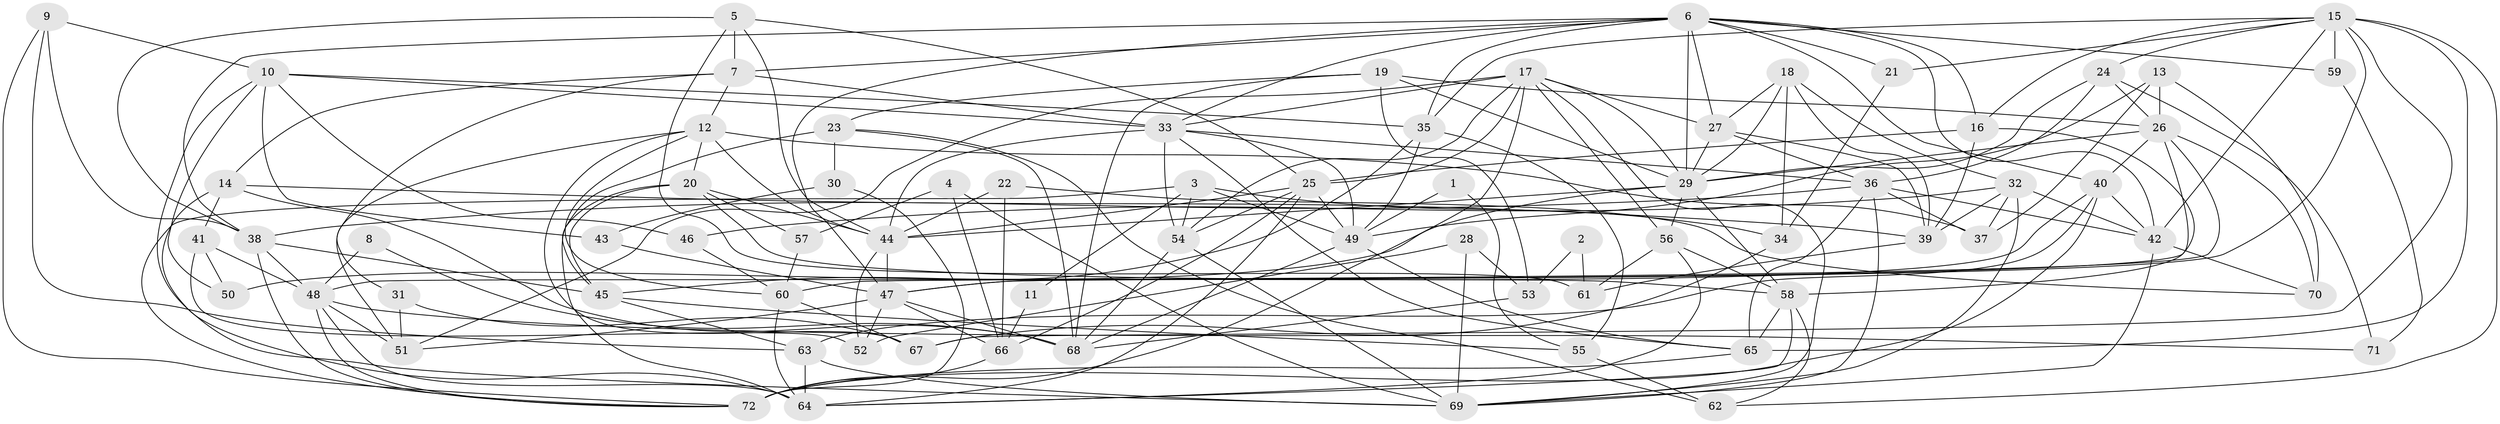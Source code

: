 // original degree distribution, {2: 0.16666666666666666, 6: 0.0763888888888889, 4: 0.2847222222222222, 7: 0.05555555555555555, 3: 0.2222222222222222, 5: 0.18055555555555555, 8: 0.013888888888888888}
// Generated by graph-tools (version 1.1) at 2025/37/03/04/25 23:37:09]
// undirected, 72 vertices, 199 edges
graph export_dot {
  node [color=gray90,style=filled];
  1;
  2;
  3;
  4;
  5;
  6;
  7;
  8;
  9;
  10;
  11;
  12;
  13;
  14;
  15;
  16;
  17;
  18;
  19;
  20;
  21;
  22;
  23;
  24;
  25;
  26;
  27;
  28;
  29;
  30;
  31;
  32;
  33;
  34;
  35;
  36;
  37;
  38;
  39;
  40;
  41;
  42;
  43;
  44;
  45;
  46;
  47;
  48;
  49;
  50;
  51;
  52;
  53;
  54;
  55;
  56;
  57;
  58;
  59;
  60;
  61;
  62;
  63;
  64;
  65;
  66;
  67;
  68;
  69;
  70;
  71;
  72;
  1 -- 49 [weight=1.0];
  1 -- 55 [weight=1.0];
  2 -- 53 [weight=1.0];
  2 -- 61 [weight=1.0];
  3 -- 11 [weight=1.0];
  3 -- 34 [weight=1.0];
  3 -- 49 [weight=1.0];
  3 -- 54 [weight=1.0];
  3 -- 72 [weight=1.0];
  4 -- 57 [weight=1.0];
  4 -- 66 [weight=1.0];
  4 -- 69 [weight=1.0];
  5 -- 7 [weight=1.0];
  5 -- 25 [weight=1.0];
  5 -- 38 [weight=1.0];
  5 -- 44 [weight=1.0];
  5 -- 61 [weight=1.0];
  6 -- 7 [weight=1.0];
  6 -- 16 [weight=1.0];
  6 -- 21 [weight=1.0];
  6 -- 27 [weight=1.0];
  6 -- 29 [weight=1.0];
  6 -- 33 [weight=1.0];
  6 -- 35 [weight=1.0];
  6 -- 38 [weight=1.0];
  6 -- 40 [weight=1.0];
  6 -- 42 [weight=1.0];
  6 -- 47 [weight=1.0];
  6 -- 59 [weight=1.0];
  7 -- 12 [weight=1.0];
  7 -- 14 [weight=1.0];
  7 -- 31 [weight=1.0];
  7 -- 33 [weight=2.0];
  8 -- 48 [weight=1.0];
  8 -- 68 [weight=1.0];
  9 -- 10 [weight=1.0];
  9 -- 38 [weight=1.0];
  9 -- 63 [weight=1.0];
  9 -- 72 [weight=1.0];
  10 -- 33 [weight=1.0];
  10 -- 35 [weight=1.0];
  10 -- 43 [weight=1.0];
  10 -- 46 [weight=1.0];
  10 -- 50 [weight=1.0];
  10 -- 69 [weight=1.0];
  11 -- 66 [weight=1.0];
  12 -- 20 [weight=1.0];
  12 -- 37 [weight=1.0];
  12 -- 44 [weight=2.0];
  12 -- 51 [weight=1.0];
  12 -- 60 [weight=1.0];
  12 -- 67 [weight=1.0];
  13 -- 26 [weight=1.0];
  13 -- 37 [weight=1.0];
  13 -- 49 [weight=1.0];
  13 -- 70 [weight=1.0];
  14 -- 39 [weight=1.0];
  14 -- 41 [weight=1.0];
  14 -- 64 [weight=1.0];
  14 -- 68 [weight=1.0];
  15 -- 16 [weight=1.0];
  15 -- 21 [weight=1.0];
  15 -- 24 [weight=1.0];
  15 -- 35 [weight=1.0];
  15 -- 42 [weight=1.0];
  15 -- 47 [weight=1.0];
  15 -- 59 [weight=2.0];
  15 -- 62 [weight=1.0];
  15 -- 65 [weight=2.0];
  15 -- 67 [weight=1.0];
  16 -- 25 [weight=1.0];
  16 -- 39 [weight=1.0];
  16 -- 58 [weight=1.0];
  17 -- 25 [weight=1.0];
  17 -- 27 [weight=1.0];
  17 -- 29 [weight=1.0];
  17 -- 33 [weight=1.0];
  17 -- 51 [weight=1.0];
  17 -- 54 [weight=1.0];
  17 -- 56 [weight=1.0];
  17 -- 69 [weight=1.0];
  17 -- 72 [weight=1.0];
  18 -- 27 [weight=1.0];
  18 -- 29 [weight=1.0];
  18 -- 32 [weight=1.0];
  18 -- 34 [weight=1.0];
  18 -- 39 [weight=1.0];
  19 -- 23 [weight=1.0];
  19 -- 26 [weight=1.0];
  19 -- 29 [weight=1.0];
  19 -- 53 [weight=1.0];
  19 -- 68 [weight=1.0];
  20 -- 44 [weight=1.0];
  20 -- 45 [weight=2.0];
  20 -- 57 [weight=1.0];
  20 -- 58 [weight=1.0];
  20 -- 64 [weight=1.0];
  21 -- 34 [weight=1.0];
  22 -- 44 [weight=1.0];
  22 -- 66 [weight=1.0];
  22 -- 70 [weight=1.0];
  23 -- 30 [weight=1.0];
  23 -- 45 [weight=1.0];
  23 -- 62 [weight=1.0];
  23 -- 68 [weight=1.0];
  24 -- 26 [weight=1.0];
  24 -- 29 [weight=1.0];
  24 -- 36 [weight=1.0];
  24 -- 71 [weight=1.0];
  25 -- 44 [weight=2.0];
  25 -- 49 [weight=2.0];
  25 -- 54 [weight=1.0];
  25 -- 64 [weight=1.0];
  25 -- 66 [weight=1.0];
  26 -- 29 [weight=1.0];
  26 -- 40 [weight=1.0];
  26 -- 48 [weight=1.0];
  26 -- 60 [weight=1.0];
  26 -- 70 [weight=2.0];
  27 -- 29 [weight=1.0];
  27 -- 36 [weight=1.0];
  27 -- 39 [weight=1.0];
  28 -- 52 [weight=1.0];
  28 -- 53 [weight=1.0];
  28 -- 69 [weight=1.0];
  29 -- 44 [weight=2.0];
  29 -- 50 [weight=1.0];
  29 -- 56 [weight=1.0];
  29 -- 58 [weight=1.0];
  30 -- 43 [weight=1.0];
  30 -- 72 [weight=1.0];
  31 -- 51 [weight=1.0];
  31 -- 67 [weight=1.0];
  32 -- 37 [weight=1.0];
  32 -- 39 [weight=1.0];
  32 -- 42 [weight=1.0];
  32 -- 46 [weight=1.0];
  32 -- 69 [weight=1.0];
  33 -- 36 [weight=2.0];
  33 -- 44 [weight=1.0];
  33 -- 49 [weight=1.0];
  33 -- 54 [weight=1.0];
  33 -- 65 [weight=1.0];
  34 -- 67 [weight=1.0];
  35 -- 45 [weight=1.0];
  35 -- 49 [weight=1.0];
  35 -- 55 [weight=1.0];
  36 -- 37 [weight=1.0];
  36 -- 38 [weight=2.0];
  36 -- 42 [weight=1.0];
  36 -- 65 [weight=1.0];
  36 -- 69 [weight=1.0];
  38 -- 45 [weight=1.0];
  38 -- 48 [weight=1.0];
  38 -- 72 [weight=1.0];
  39 -- 61 [weight=1.0];
  40 -- 42 [weight=1.0];
  40 -- 47 [weight=1.0];
  40 -- 63 [weight=1.0];
  40 -- 72 [weight=1.0];
  41 -- 48 [weight=2.0];
  41 -- 50 [weight=1.0];
  41 -- 52 [weight=1.0];
  42 -- 69 [weight=1.0];
  42 -- 70 [weight=1.0];
  43 -- 47 [weight=1.0];
  44 -- 47 [weight=1.0];
  44 -- 52 [weight=1.0];
  45 -- 55 [weight=1.0];
  45 -- 63 [weight=1.0];
  46 -- 60 [weight=1.0];
  47 -- 51 [weight=1.0];
  47 -- 52 [weight=1.0];
  47 -- 66 [weight=1.0];
  47 -- 68 [weight=2.0];
  48 -- 51 [weight=1.0];
  48 -- 64 [weight=1.0];
  48 -- 71 [weight=1.0];
  48 -- 72 [weight=1.0];
  49 -- 65 [weight=1.0];
  49 -- 68 [weight=1.0];
  53 -- 68 [weight=1.0];
  54 -- 68 [weight=1.0];
  54 -- 69 [weight=1.0];
  55 -- 62 [weight=1.0];
  56 -- 58 [weight=1.0];
  56 -- 61 [weight=1.0];
  56 -- 64 [weight=1.0];
  57 -- 60 [weight=1.0];
  58 -- 62 [weight=1.0];
  58 -- 64 [weight=1.0];
  58 -- 65 [weight=1.0];
  59 -- 71 [weight=1.0];
  60 -- 64 [weight=1.0];
  60 -- 67 [weight=1.0];
  63 -- 64 [weight=1.0];
  63 -- 69 [weight=1.0];
  65 -- 72 [weight=1.0];
  66 -- 72 [weight=1.0];
}

